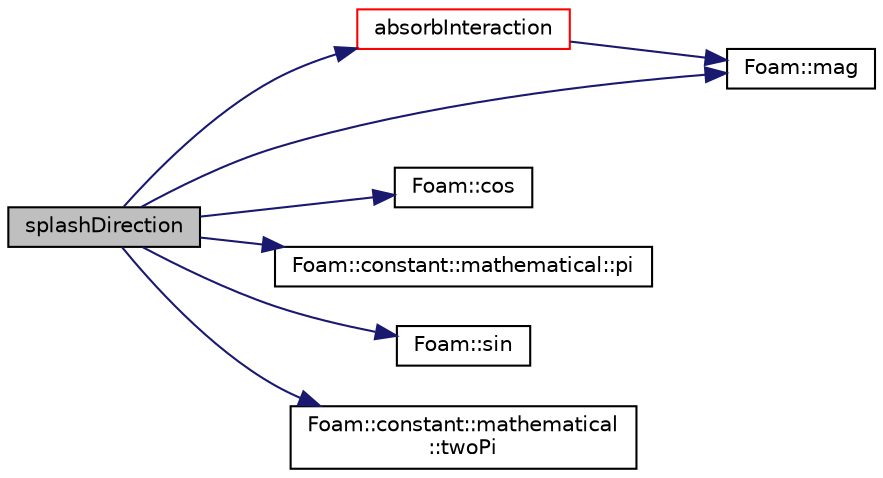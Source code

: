 digraph "splashDirection"
{
  bgcolor="transparent";
  edge [fontname="Helvetica",fontsize="10",labelfontname="Helvetica",labelfontsize="10"];
  node [fontname="Helvetica",fontsize="10",shape=record];
  rankdir="LR";
  Node707 [label="splashDirection",height=0.2,width=0.4,color="black", fillcolor="grey75", style="filled", fontcolor="black"];
  Node707 -> Node708 [color="midnightblue",fontsize="10",style="solid",fontname="Helvetica"];
  Node708 [label="absorbInteraction",height=0.2,width=0.4,color="red",URL="$a25505.html#a154ff86deff781e5ad143bf0f6d6e657",tooltip="Absorb parcel into film. "];
  Node708 -> Node714 [color="midnightblue",fontsize="10",style="solid",fontname="Helvetica"];
  Node714 [label="Foam::mag",height=0.2,width=0.4,color="black",URL="$a21851.html#a929da2a3fdcf3dacbbe0487d3a330dae"];
  Node707 -> Node744 [color="midnightblue",fontsize="10",style="solid",fontname="Helvetica"];
  Node744 [label="Foam::cos",height=0.2,width=0.4,color="black",URL="$a21851.html#aebb41a148f7cf44b63e12f69e487e49f"];
  Node707 -> Node714 [color="midnightblue",fontsize="10",style="solid",fontname="Helvetica"];
  Node707 -> Node726 [color="midnightblue",fontsize="10",style="solid",fontname="Helvetica"];
  Node726 [label="Foam::constant::mathematical::pi",height=0.2,width=0.4,color="black",URL="$a21892.html#a731b8788a4c01586c35266c7ca4fed04"];
  Node707 -> Node745 [color="midnightblue",fontsize="10",style="solid",fontname="Helvetica"];
  Node745 [label="Foam::sin",height=0.2,width=0.4,color="black",URL="$a21851.html#a4517d680df5510934705011b30dcefa6"];
  Node707 -> Node746 [color="midnightblue",fontsize="10",style="solid",fontname="Helvetica"];
  Node746 [label="Foam::constant::mathematical\l::twoPi",height=0.2,width=0.4,color="black",URL="$a21892.html#a7574b446d33e802339e1708574670c00"];
}
